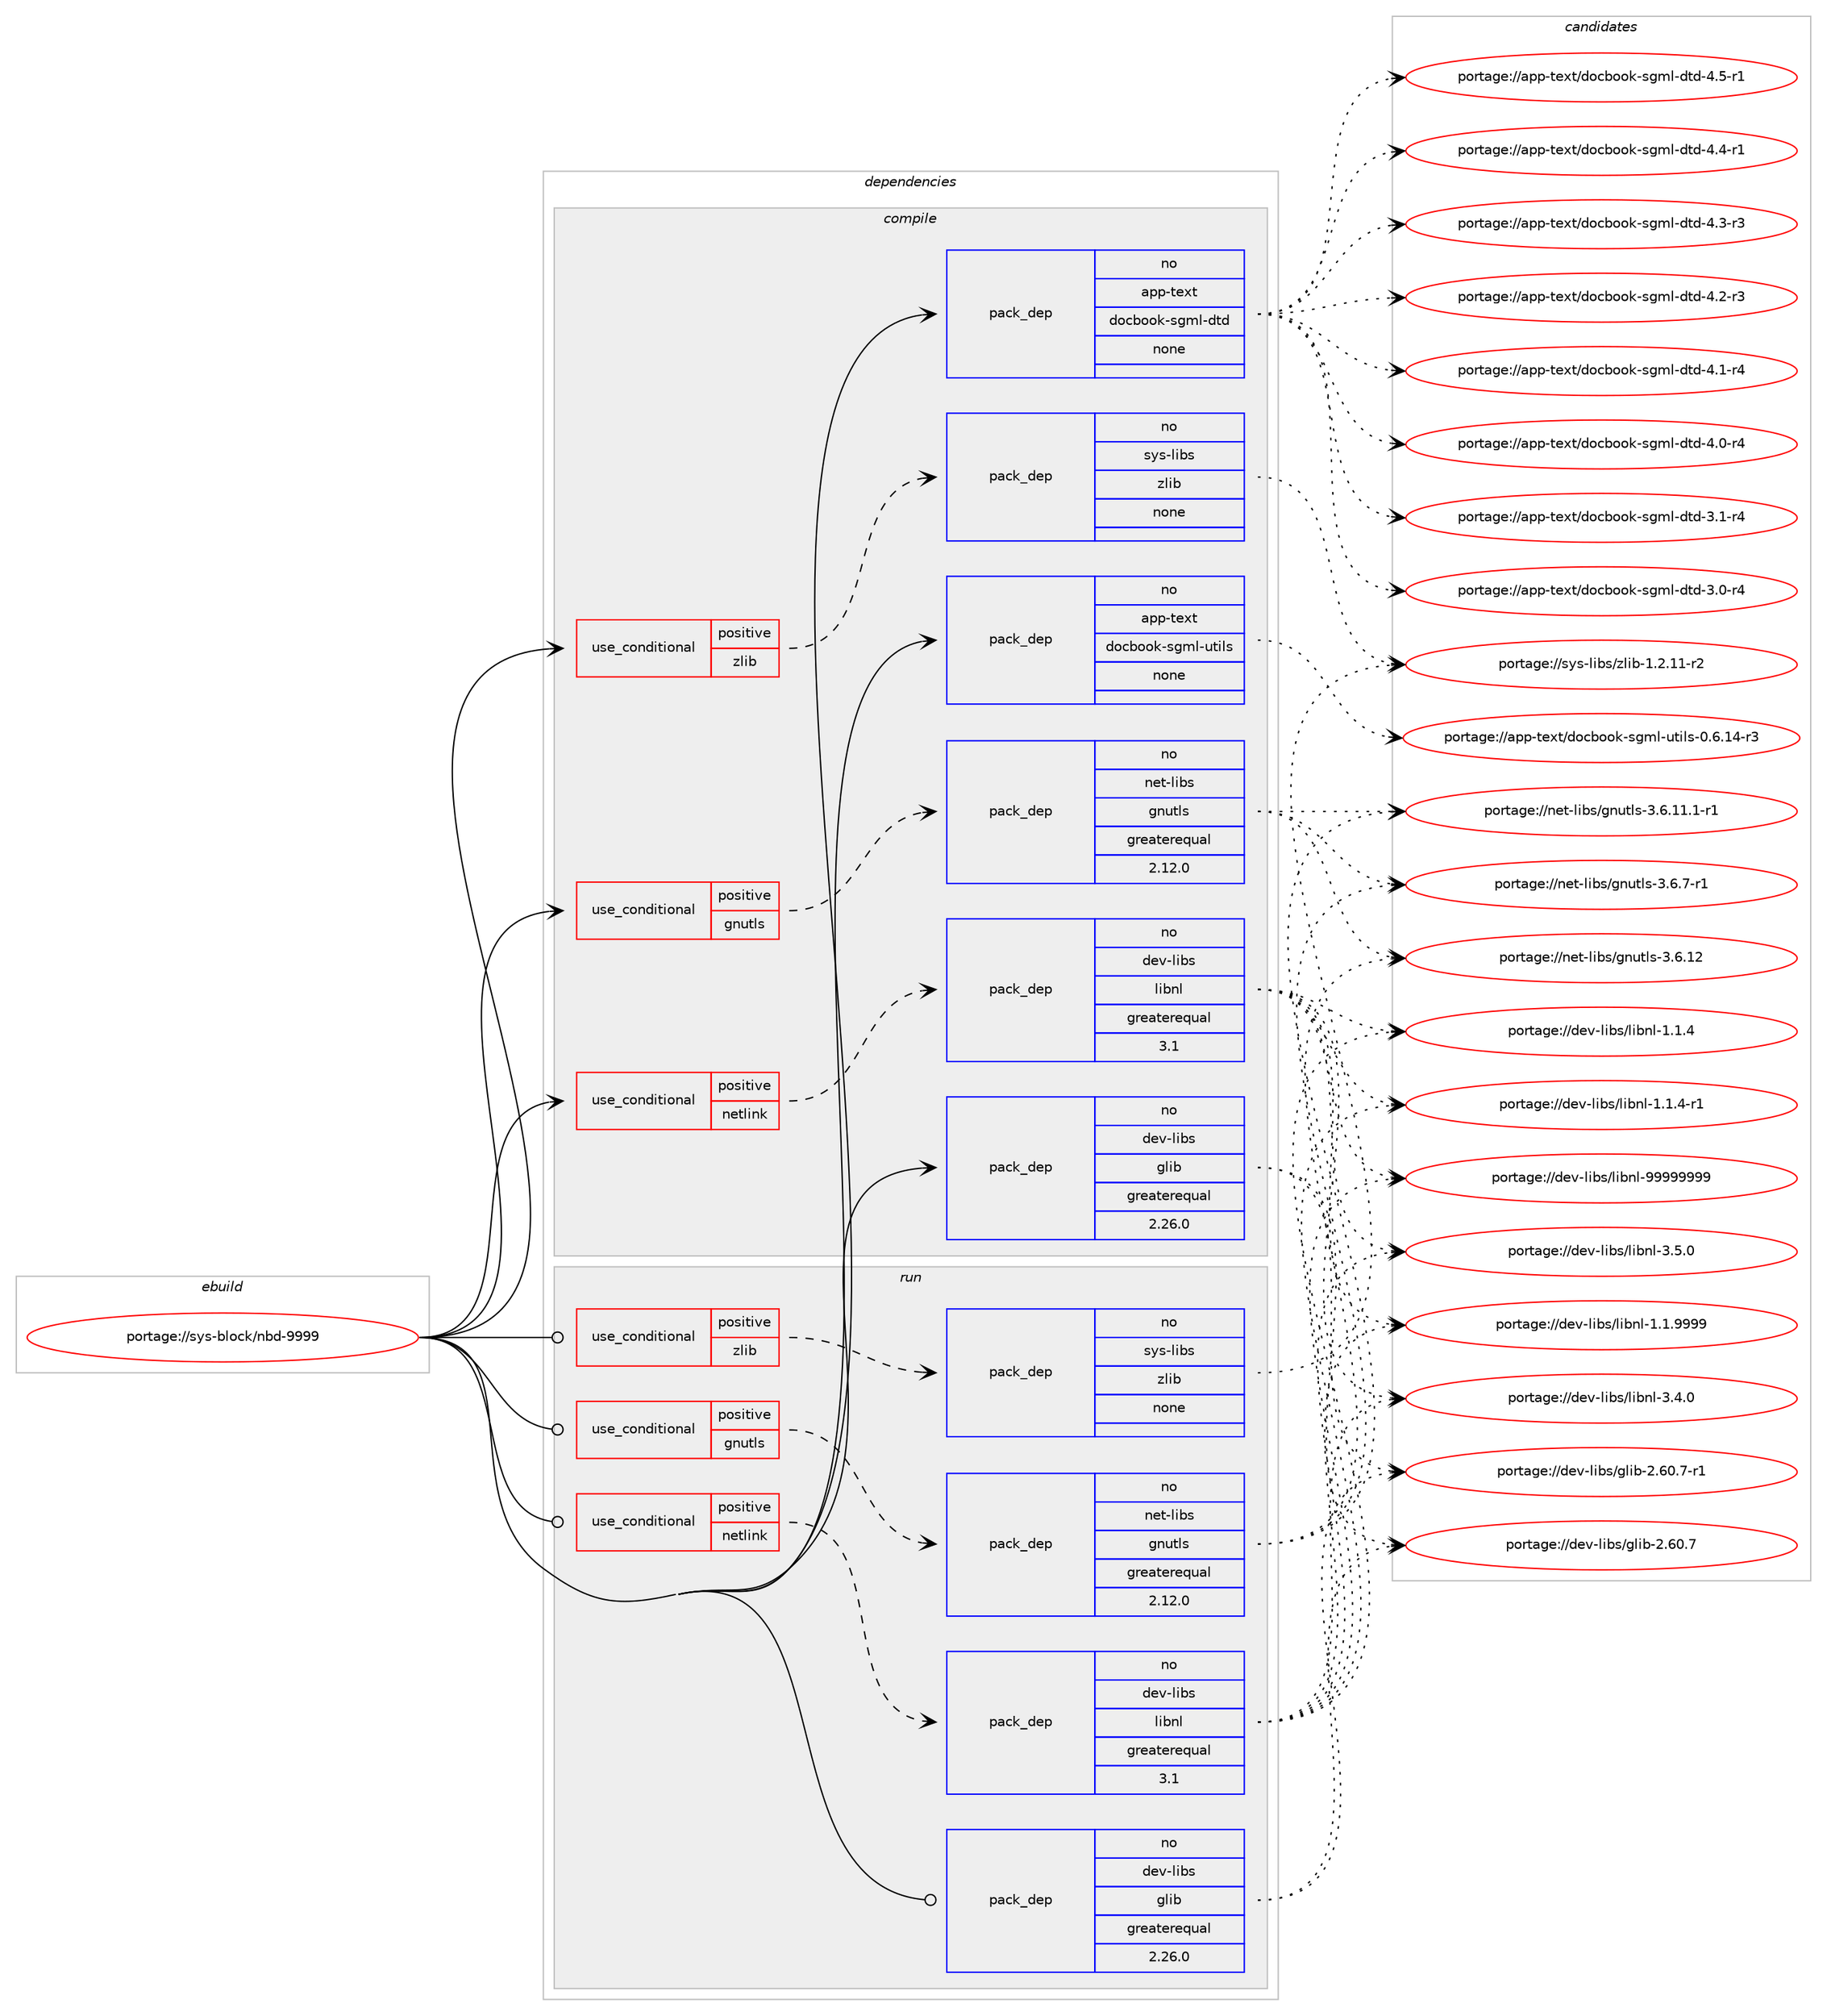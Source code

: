 digraph prolog {

# *************
# Graph options
# *************

newrank=true;
concentrate=true;
compound=true;
graph [rankdir=LR,fontname=Helvetica,fontsize=10,ranksep=1.5];#, ranksep=2.5, nodesep=0.2];
edge  [arrowhead=vee];
node  [fontname=Helvetica,fontsize=10];

# **********
# The ebuild
# **********

subgraph cluster_leftcol {
color=gray;
rank=same;
label=<<i>ebuild</i>>;
id [label="portage://sys-block/nbd-9999", color=red, width=4, href="../sys-block/nbd-9999.svg"];
}

# ****************
# The dependencies
# ****************

subgraph cluster_midcol {
color=gray;
label=<<i>dependencies</i>>;
subgraph cluster_compile {
fillcolor="#eeeeee";
style=filled;
label=<<i>compile</i>>;
subgraph cond11834 {
dependency58172 [label=<<TABLE BORDER="0" CELLBORDER="1" CELLSPACING="0" CELLPADDING="4"><TR><TD ROWSPAN="3" CELLPADDING="10">use_conditional</TD></TR><TR><TD>positive</TD></TR><TR><TD>gnutls</TD></TR></TABLE>>, shape=none, color=red];
subgraph pack45114 {
dependency58173 [label=<<TABLE BORDER="0" CELLBORDER="1" CELLSPACING="0" CELLPADDING="4" WIDTH="220"><TR><TD ROWSPAN="6" CELLPADDING="30">pack_dep</TD></TR><TR><TD WIDTH="110">no</TD></TR><TR><TD>net-libs</TD></TR><TR><TD>gnutls</TD></TR><TR><TD>greaterequal</TD></TR><TR><TD>2.12.0</TD></TR></TABLE>>, shape=none, color=blue];
}
dependency58172:e -> dependency58173:w [weight=20,style="dashed",arrowhead="vee"];
}
id:e -> dependency58172:w [weight=20,style="solid",arrowhead="vee"];
subgraph cond11835 {
dependency58174 [label=<<TABLE BORDER="0" CELLBORDER="1" CELLSPACING="0" CELLPADDING="4"><TR><TD ROWSPAN="3" CELLPADDING="10">use_conditional</TD></TR><TR><TD>positive</TD></TR><TR><TD>netlink</TD></TR></TABLE>>, shape=none, color=red];
subgraph pack45115 {
dependency58175 [label=<<TABLE BORDER="0" CELLBORDER="1" CELLSPACING="0" CELLPADDING="4" WIDTH="220"><TR><TD ROWSPAN="6" CELLPADDING="30">pack_dep</TD></TR><TR><TD WIDTH="110">no</TD></TR><TR><TD>dev-libs</TD></TR><TR><TD>libnl</TD></TR><TR><TD>greaterequal</TD></TR><TR><TD>3.1</TD></TR></TABLE>>, shape=none, color=blue];
}
dependency58174:e -> dependency58175:w [weight=20,style="dashed",arrowhead="vee"];
}
id:e -> dependency58174:w [weight=20,style="solid",arrowhead="vee"];
subgraph cond11836 {
dependency58176 [label=<<TABLE BORDER="0" CELLBORDER="1" CELLSPACING="0" CELLPADDING="4"><TR><TD ROWSPAN="3" CELLPADDING="10">use_conditional</TD></TR><TR><TD>positive</TD></TR><TR><TD>zlib</TD></TR></TABLE>>, shape=none, color=red];
subgraph pack45116 {
dependency58177 [label=<<TABLE BORDER="0" CELLBORDER="1" CELLSPACING="0" CELLPADDING="4" WIDTH="220"><TR><TD ROWSPAN="6" CELLPADDING="30">pack_dep</TD></TR><TR><TD WIDTH="110">no</TD></TR><TR><TD>sys-libs</TD></TR><TR><TD>zlib</TD></TR><TR><TD>none</TD></TR><TR><TD></TD></TR></TABLE>>, shape=none, color=blue];
}
dependency58176:e -> dependency58177:w [weight=20,style="dashed",arrowhead="vee"];
}
id:e -> dependency58176:w [weight=20,style="solid",arrowhead="vee"];
subgraph pack45117 {
dependency58178 [label=<<TABLE BORDER="0" CELLBORDER="1" CELLSPACING="0" CELLPADDING="4" WIDTH="220"><TR><TD ROWSPAN="6" CELLPADDING="30">pack_dep</TD></TR><TR><TD WIDTH="110">no</TD></TR><TR><TD>app-text</TD></TR><TR><TD>docbook-sgml-dtd</TD></TR><TR><TD>none</TD></TR><TR><TD></TD></TR></TABLE>>, shape=none, color=blue];
}
id:e -> dependency58178:w [weight=20,style="solid",arrowhead="vee"];
subgraph pack45118 {
dependency58179 [label=<<TABLE BORDER="0" CELLBORDER="1" CELLSPACING="0" CELLPADDING="4" WIDTH="220"><TR><TD ROWSPAN="6" CELLPADDING="30">pack_dep</TD></TR><TR><TD WIDTH="110">no</TD></TR><TR><TD>app-text</TD></TR><TR><TD>docbook-sgml-utils</TD></TR><TR><TD>none</TD></TR><TR><TD></TD></TR></TABLE>>, shape=none, color=blue];
}
id:e -> dependency58179:w [weight=20,style="solid",arrowhead="vee"];
subgraph pack45119 {
dependency58180 [label=<<TABLE BORDER="0" CELLBORDER="1" CELLSPACING="0" CELLPADDING="4" WIDTH="220"><TR><TD ROWSPAN="6" CELLPADDING="30">pack_dep</TD></TR><TR><TD WIDTH="110">no</TD></TR><TR><TD>dev-libs</TD></TR><TR><TD>glib</TD></TR><TR><TD>greaterequal</TD></TR><TR><TD>2.26.0</TD></TR></TABLE>>, shape=none, color=blue];
}
id:e -> dependency58180:w [weight=20,style="solid",arrowhead="vee"];
}
subgraph cluster_compileandrun {
fillcolor="#eeeeee";
style=filled;
label=<<i>compile and run</i>>;
}
subgraph cluster_run {
fillcolor="#eeeeee";
style=filled;
label=<<i>run</i>>;
subgraph cond11837 {
dependency58181 [label=<<TABLE BORDER="0" CELLBORDER="1" CELLSPACING="0" CELLPADDING="4"><TR><TD ROWSPAN="3" CELLPADDING="10">use_conditional</TD></TR><TR><TD>positive</TD></TR><TR><TD>gnutls</TD></TR></TABLE>>, shape=none, color=red];
subgraph pack45120 {
dependency58182 [label=<<TABLE BORDER="0" CELLBORDER="1" CELLSPACING="0" CELLPADDING="4" WIDTH="220"><TR><TD ROWSPAN="6" CELLPADDING="30">pack_dep</TD></TR><TR><TD WIDTH="110">no</TD></TR><TR><TD>net-libs</TD></TR><TR><TD>gnutls</TD></TR><TR><TD>greaterequal</TD></TR><TR><TD>2.12.0</TD></TR></TABLE>>, shape=none, color=blue];
}
dependency58181:e -> dependency58182:w [weight=20,style="dashed",arrowhead="vee"];
}
id:e -> dependency58181:w [weight=20,style="solid",arrowhead="odot"];
subgraph cond11838 {
dependency58183 [label=<<TABLE BORDER="0" CELLBORDER="1" CELLSPACING="0" CELLPADDING="4"><TR><TD ROWSPAN="3" CELLPADDING="10">use_conditional</TD></TR><TR><TD>positive</TD></TR><TR><TD>netlink</TD></TR></TABLE>>, shape=none, color=red];
subgraph pack45121 {
dependency58184 [label=<<TABLE BORDER="0" CELLBORDER="1" CELLSPACING="0" CELLPADDING="4" WIDTH="220"><TR><TD ROWSPAN="6" CELLPADDING="30">pack_dep</TD></TR><TR><TD WIDTH="110">no</TD></TR><TR><TD>dev-libs</TD></TR><TR><TD>libnl</TD></TR><TR><TD>greaterequal</TD></TR><TR><TD>3.1</TD></TR></TABLE>>, shape=none, color=blue];
}
dependency58183:e -> dependency58184:w [weight=20,style="dashed",arrowhead="vee"];
}
id:e -> dependency58183:w [weight=20,style="solid",arrowhead="odot"];
subgraph cond11839 {
dependency58185 [label=<<TABLE BORDER="0" CELLBORDER="1" CELLSPACING="0" CELLPADDING="4"><TR><TD ROWSPAN="3" CELLPADDING="10">use_conditional</TD></TR><TR><TD>positive</TD></TR><TR><TD>zlib</TD></TR></TABLE>>, shape=none, color=red];
subgraph pack45122 {
dependency58186 [label=<<TABLE BORDER="0" CELLBORDER="1" CELLSPACING="0" CELLPADDING="4" WIDTH="220"><TR><TD ROWSPAN="6" CELLPADDING="30">pack_dep</TD></TR><TR><TD WIDTH="110">no</TD></TR><TR><TD>sys-libs</TD></TR><TR><TD>zlib</TD></TR><TR><TD>none</TD></TR><TR><TD></TD></TR></TABLE>>, shape=none, color=blue];
}
dependency58185:e -> dependency58186:w [weight=20,style="dashed",arrowhead="vee"];
}
id:e -> dependency58185:w [weight=20,style="solid",arrowhead="odot"];
subgraph pack45123 {
dependency58187 [label=<<TABLE BORDER="0" CELLBORDER="1" CELLSPACING="0" CELLPADDING="4" WIDTH="220"><TR><TD ROWSPAN="6" CELLPADDING="30">pack_dep</TD></TR><TR><TD WIDTH="110">no</TD></TR><TR><TD>dev-libs</TD></TR><TR><TD>glib</TD></TR><TR><TD>greaterequal</TD></TR><TR><TD>2.26.0</TD></TR></TABLE>>, shape=none, color=blue];
}
id:e -> dependency58187:w [weight=20,style="solid",arrowhead="odot"];
}
}

# **************
# The candidates
# **************

subgraph cluster_choices {
rank=same;
color=gray;
label=<<i>candidates</i>>;

subgraph choice45114 {
color=black;
nodesep=1;
choice1101011164510810598115471031101171161081154551465446554511449 [label="portage://net-libs/gnutls-3.6.7-r1", color=red, width=4,href="../net-libs/gnutls-3.6.7-r1.svg"];
choice11010111645108105981154710311011711610811545514654464950 [label="portage://net-libs/gnutls-3.6.12", color=red, width=4,href="../net-libs/gnutls-3.6.12.svg"];
choice1101011164510810598115471031101171161081154551465446494946494511449 [label="portage://net-libs/gnutls-3.6.11.1-r1", color=red, width=4,href="../net-libs/gnutls-3.6.11.1-r1.svg"];
dependency58173:e -> choice1101011164510810598115471031101171161081154551465446554511449:w [style=dotted,weight="100"];
dependency58173:e -> choice11010111645108105981154710311011711610811545514654464950:w [style=dotted,weight="100"];
dependency58173:e -> choice1101011164510810598115471031101171161081154551465446494946494511449:w [style=dotted,weight="100"];
}
subgraph choice45115 {
color=black;
nodesep=1;
choice10010111845108105981154710810598110108455757575757575757 [label="portage://dev-libs/libnl-99999999", color=red, width=4,href="../dev-libs/libnl-99999999.svg"];
choice10010111845108105981154710810598110108455146534648 [label="portage://dev-libs/libnl-3.5.0", color=red, width=4,href="../dev-libs/libnl-3.5.0.svg"];
choice10010111845108105981154710810598110108455146524648 [label="portage://dev-libs/libnl-3.4.0", color=red, width=4,href="../dev-libs/libnl-3.4.0.svg"];
choice10010111845108105981154710810598110108454946494657575757 [label="portage://dev-libs/libnl-1.1.9999", color=red, width=4,href="../dev-libs/libnl-1.1.9999.svg"];
choice100101118451081059811547108105981101084549464946524511449 [label="portage://dev-libs/libnl-1.1.4-r1", color=red, width=4,href="../dev-libs/libnl-1.1.4-r1.svg"];
choice10010111845108105981154710810598110108454946494652 [label="portage://dev-libs/libnl-1.1.4", color=red, width=4,href="../dev-libs/libnl-1.1.4.svg"];
dependency58175:e -> choice10010111845108105981154710810598110108455757575757575757:w [style=dotted,weight="100"];
dependency58175:e -> choice10010111845108105981154710810598110108455146534648:w [style=dotted,weight="100"];
dependency58175:e -> choice10010111845108105981154710810598110108455146524648:w [style=dotted,weight="100"];
dependency58175:e -> choice10010111845108105981154710810598110108454946494657575757:w [style=dotted,weight="100"];
dependency58175:e -> choice100101118451081059811547108105981101084549464946524511449:w [style=dotted,weight="100"];
dependency58175:e -> choice10010111845108105981154710810598110108454946494652:w [style=dotted,weight="100"];
}
subgraph choice45116 {
color=black;
nodesep=1;
choice11512111545108105981154712210810598454946504649494511450 [label="portage://sys-libs/zlib-1.2.11-r2", color=red, width=4,href="../sys-libs/zlib-1.2.11-r2.svg"];
dependency58177:e -> choice11512111545108105981154712210810598454946504649494511450:w [style=dotted,weight="100"];
}
subgraph choice45117 {
color=black;
nodesep=1;
choice97112112451161011201164710011199981111111074511510310910845100116100455246534511449 [label="portage://app-text/docbook-sgml-dtd-4.5-r1", color=red, width=4,href="../app-text/docbook-sgml-dtd-4.5-r1.svg"];
choice97112112451161011201164710011199981111111074511510310910845100116100455246524511449 [label="portage://app-text/docbook-sgml-dtd-4.4-r1", color=red, width=4,href="../app-text/docbook-sgml-dtd-4.4-r1.svg"];
choice97112112451161011201164710011199981111111074511510310910845100116100455246514511451 [label="portage://app-text/docbook-sgml-dtd-4.3-r3", color=red, width=4,href="../app-text/docbook-sgml-dtd-4.3-r3.svg"];
choice97112112451161011201164710011199981111111074511510310910845100116100455246504511451 [label="portage://app-text/docbook-sgml-dtd-4.2-r3", color=red, width=4,href="../app-text/docbook-sgml-dtd-4.2-r3.svg"];
choice97112112451161011201164710011199981111111074511510310910845100116100455246494511452 [label="portage://app-text/docbook-sgml-dtd-4.1-r4", color=red, width=4,href="../app-text/docbook-sgml-dtd-4.1-r4.svg"];
choice97112112451161011201164710011199981111111074511510310910845100116100455246484511452 [label="portage://app-text/docbook-sgml-dtd-4.0-r4", color=red, width=4,href="../app-text/docbook-sgml-dtd-4.0-r4.svg"];
choice97112112451161011201164710011199981111111074511510310910845100116100455146494511452 [label="portage://app-text/docbook-sgml-dtd-3.1-r4", color=red, width=4,href="../app-text/docbook-sgml-dtd-3.1-r4.svg"];
choice97112112451161011201164710011199981111111074511510310910845100116100455146484511452 [label="portage://app-text/docbook-sgml-dtd-3.0-r4", color=red, width=4,href="../app-text/docbook-sgml-dtd-3.0-r4.svg"];
dependency58178:e -> choice97112112451161011201164710011199981111111074511510310910845100116100455246534511449:w [style=dotted,weight="100"];
dependency58178:e -> choice97112112451161011201164710011199981111111074511510310910845100116100455246524511449:w [style=dotted,weight="100"];
dependency58178:e -> choice97112112451161011201164710011199981111111074511510310910845100116100455246514511451:w [style=dotted,weight="100"];
dependency58178:e -> choice97112112451161011201164710011199981111111074511510310910845100116100455246504511451:w [style=dotted,weight="100"];
dependency58178:e -> choice97112112451161011201164710011199981111111074511510310910845100116100455246494511452:w [style=dotted,weight="100"];
dependency58178:e -> choice97112112451161011201164710011199981111111074511510310910845100116100455246484511452:w [style=dotted,weight="100"];
dependency58178:e -> choice97112112451161011201164710011199981111111074511510310910845100116100455146494511452:w [style=dotted,weight="100"];
dependency58178:e -> choice97112112451161011201164710011199981111111074511510310910845100116100455146484511452:w [style=dotted,weight="100"];
}
subgraph choice45118 {
color=black;
nodesep=1;
choice97112112451161011201164710011199981111111074511510310910845117116105108115454846544649524511451 [label="portage://app-text/docbook-sgml-utils-0.6.14-r3", color=red, width=4,href="../app-text/docbook-sgml-utils-0.6.14-r3.svg"];
dependency58179:e -> choice97112112451161011201164710011199981111111074511510310910845117116105108115454846544649524511451:w [style=dotted,weight="100"];
}
subgraph choice45119 {
color=black;
nodesep=1;
choice10010111845108105981154710310810598455046544846554511449 [label="portage://dev-libs/glib-2.60.7-r1", color=red, width=4,href="../dev-libs/glib-2.60.7-r1.svg"];
choice1001011184510810598115471031081059845504654484655 [label="portage://dev-libs/glib-2.60.7", color=red, width=4,href="../dev-libs/glib-2.60.7.svg"];
dependency58180:e -> choice10010111845108105981154710310810598455046544846554511449:w [style=dotted,weight="100"];
dependency58180:e -> choice1001011184510810598115471031081059845504654484655:w [style=dotted,weight="100"];
}
subgraph choice45120 {
color=black;
nodesep=1;
choice1101011164510810598115471031101171161081154551465446554511449 [label="portage://net-libs/gnutls-3.6.7-r1", color=red, width=4,href="../net-libs/gnutls-3.6.7-r1.svg"];
choice11010111645108105981154710311011711610811545514654464950 [label="portage://net-libs/gnutls-3.6.12", color=red, width=4,href="../net-libs/gnutls-3.6.12.svg"];
choice1101011164510810598115471031101171161081154551465446494946494511449 [label="portage://net-libs/gnutls-3.6.11.1-r1", color=red, width=4,href="../net-libs/gnutls-3.6.11.1-r1.svg"];
dependency58182:e -> choice1101011164510810598115471031101171161081154551465446554511449:w [style=dotted,weight="100"];
dependency58182:e -> choice11010111645108105981154710311011711610811545514654464950:w [style=dotted,weight="100"];
dependency58182:e -> choice1101011164510810598115471031101171161081154551465446494946494511449:w [style=dotted,weight="100"];
}
subgraph choice45121 {
color=black;
nodesep=1;
choice10010111845108105981154710810598110108455757575757575757 [label="portage://dev-libs/libnl-99999999", color=red, width=4,href="../dev-libs/libnl-99999999.svg"];
choice10010111845108105981154710810598110108455146534648 [label="portage://dev-libs/libnl-3.5.0", color=red, width=4,href="../dev-libs/libnl-3.5.0.svg"];
choice10010111845108105981154710810598110108455146524648 [label="portage://dev-libs/libnl-3.4.0", color=red, width=4,href="../dev-libs/libnl-3.4.0.svg"];
choice10010111845108105981154710810598110108454946494657575757 [label="portage://dev-libs/libnl-1.1.9999", color=red, width=4,href="../dev-libs/libnl-1.1.9999.svg"];
choice100101118451081059811547108105981101084549464946524511449 [label="portage://dev-libs/libnl-1.1.4-r1", color=red, width=4,href="../dev-libs/libnl-1.1.4-r1.svg"];
choice10010111845108105981154710810598110108454946494652 [label="portage://dev-libs/libnl-1.1.4", color=red, width=4,href="../dev-libs/libnl-1.1.4.svg"];
dependency58184:e -> choice10010111845108105981154710810598110108455757575757575757:w [style=dotted,weight="100"];
dependency58184:e -> choice10010111845108105981154710810598110108455146534648:w [style=dotted,weight="100"];
dependency58184:e -> choice10010111845108105981154710810598110108455146524648:w [style=dotted,weight="100"];
dependency58184:e -> choice10010111845108105981154710810598110108454946494657575757:w [style=dotted,weight="100"];
dependency58184:e -> choice100101118451081059811547108105981101084549464946524511449:w [style=dotted,weight="100"];
dependency58184:e -> choice10010111845108105981154710810598110108454946494652:w [style=dotted,weight="100"];
}
subgraph choice45122 {
color=black;
nodesep=1;
choice11512111545108105981154712210810598454946504649494511450 [label="portage://sys-libs/zlib-1.2.11-r2", color=red, width=4,href="../sys-libs/zlib-1.2.11-r2.svg"];
dependency58186:e -> choice11512111545108105981154712210810598454946504649494511450:w [style=dotted,weight="100"];
}
subgraph choice45123 {
color=black;
nodesep=1;
choice10010111845108105981154710310810598455046544846554511449 [label="portage://dev-libs/glib-2.60.7-r1", color=red, width=4,href="../dev-libs/glib-2.60.7-r1.svg"];
choice1001011184510810598115471031081059845504654484655 [label="portage://dev-libs/glib-2.60.7", color=red, width=4,href="../dev-libs/glib-2.60.7.svg"];
dependency58187:e -> choice10010111845108105981154710310810598455046544846554511449:w [style=dotted,weight="100"];
dependency58187:e -> choice1001011184510810598115471031081059845504654484655:w [style=dotted,weight="100"];
}
}

}
